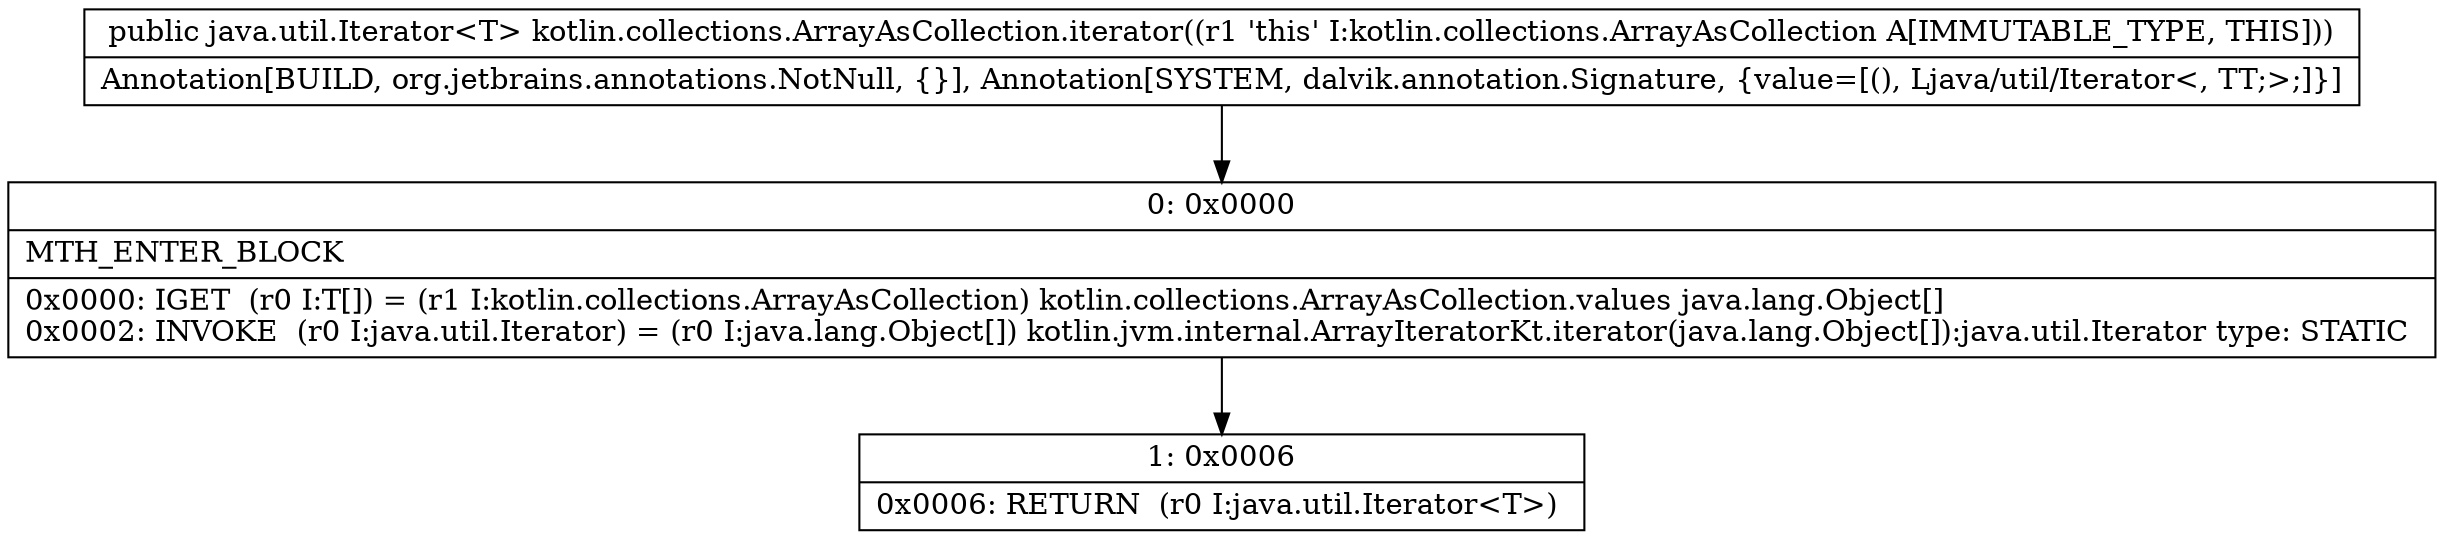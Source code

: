 digraph "CFG forkotlin.collections.ArrayAsCollection.iterator()Ljava\/util\/Iterator;" {
Node_0 [shape=record,label="{0\:\ 0x0000|MTH_ENTER_BLOCK\l|0x0000: IGET  (r0 I:T[]) = (r1 I:kotlin.collections.ArrayAsCollection) kotlin.collections.ArrayAsCollection.values java.lang.Object[] \l0x0002: INVOKE  (r0 I:java.util.Iterator) = (r0 I:java.lang.Object[]) kotlin.jvm.internal.ArrayIteratorKt.iterator(java.lang.Object[]):java.util.Iterator type: STATIC \l}"];
Node_1 [shape=record,label="{1\:\ 0x0006|0x0006: RETURN  (r0 I:java.util.Iterator\<T\>) \l}"];
MethodNode[shape=record,label="{public java.util.Iterator\<T\> kotlin.collections.ArrayAsCollection.iterator((r1 'this' I:kotlin.collections.ArrayAsCollection A[IMMUTABLE_TYPE, THIS]))  | Annotation[BUILD, org.jetbrains.annotations.NotNull, \{\}], Annotation[SYSTEM, dalvik.annotation.Signature, \{value=[(), Ljava\/util\/Iterator\<, TT;\>;]\}]\l}"];
MethodNode -> Node_0;
Node_0 -> Node_1;
}


